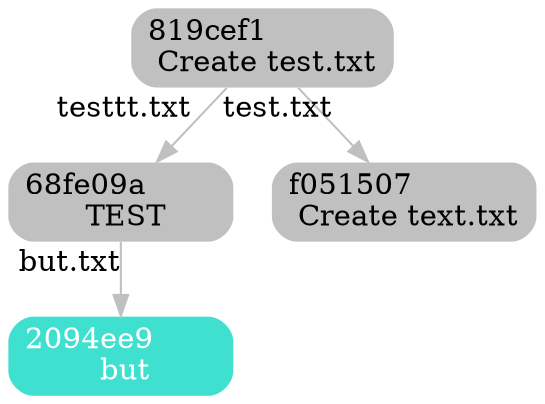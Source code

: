digraph G {
    node [shape=box, style="rounded,filled", width=1.5, height=0.5, penwidth=0, fillcolor=gray]
    _2094ee9 [label="2094ee9\l but", fillcolor=gray, fontcolor=black]
    _68fe09a [label="68fe09a\l TEST", fillcolor=gray, fontcolor=black]
    _f051507 [label="f051507\l Create text.txt", fillcolor=gray, fontcolor=black]
    _819cef1 [label="819cef1\l Create test.txt", fillcolor=gray, fontcolor=black]
    _2094ee9 [fillcolor=turquoise, fontcolor=white]
    _68fe09a -> _2094ee9 [xlabel="but.txt", style="filled", color=gray]
    _819cef1 -> _68fe09a [xlabel="testtt.txt", style="filled", color=gray]
    _819cef1 -> _f051507 [xlabel="test.txt", style="filled", color=gray]
}